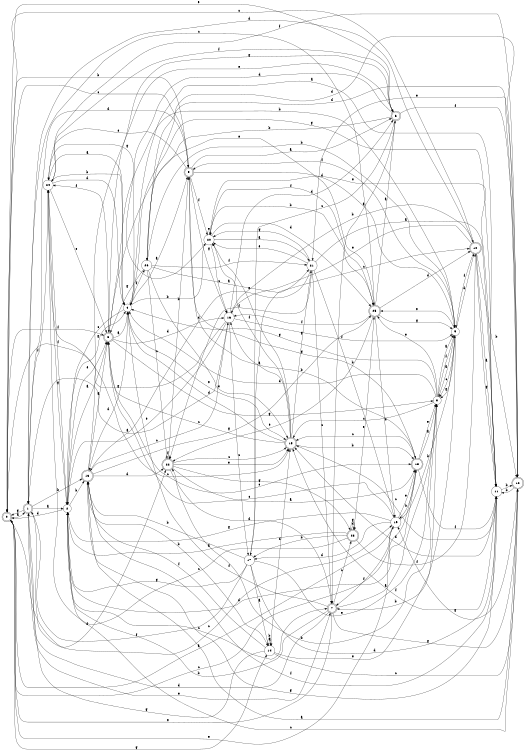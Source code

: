 digraph n22_2 {
__start0 [label="" shape="none"];

rankdir=LR;
size="8,5";

s0 [style="rounded,filled", color="black", fillcolor="white" shape="doublecircle", label="0"];
s1 [style="rounded,filled", color="black", fillcolor="white" shape="doublecircle", label="1"];
s2 [style="filled", color="black", fillcolor="white" shape="circle", label="2"];
s3 [style="rounded,filled", color="black", fillcolor="white" shape="doublecircle", label="3"];
s4 [style="filled", color="black", fillcolor="white" shape="circle", label="4"];
s5 [style="rounded,filled", color="black", fillcolor="white" shape="doublecircle", label="5"];
s6 [style="rounded,filled", color="black", fillcolor="white" shape="doublecircle", label="6"];
s7 [style="rounded,filled", color="black", fillcolor="white" shape="doublecircle", label="7"];
s8 [style="filled", color="black", fillcolor="white" shape="circle", label="8"];
s9 [style="filled", color="black", fillcolor="white" shape="circle", label="9"];
s10 [style="rounded,filled", color="black", fillcolor="white" shape="doublecircle", label="10"];
s11 [style="filled", color="black", fillcolor="white" shape="circle", label="11"];
s12 [style="rounded,filled", color="black", fillcolor="white" shape="doublecircle", label="12"];
s13 [style="rounded,filled", color="black", fillcolor="white" shape="doublecircle", label="13"];
s14 [style="filled", color="black", fillcolor="white" shape="circle", label="14"];
s15 [style="rounded,filled", color="black", fillcolor="white" shape="doublecircle", label="15"];
s16 [style="filled", color="black", fillcolor="white" shape="circle", label="16"];
s17 [style="filled", color="black", fillcolor="white" shape="circle", label="17"];
s18 [style="rounded,filled", color="black", fillcolor="white" shape="doublecircle", label="18"];
s19 [style="filled", color="black", fillcolor="white" shape="circle", label="19"];
s20 [style="filled", color="black", fillcolor="white" shape="circle", label="20"];
s21 [style="filled", color="black", fillcolor="white" shape="circle", label="21"];
s22 [style="rounded,filled", color="black", fillcolor="white" shape="doublecircle", label="22"];
s23 [style="rounded,filled", color="black", fillcolor="white" shape="doublecircle", label="23"];
s24 [style="filled", color="black", fillcolor="white" shape="circle", label="24"];
s25 [style="rounded,filled", color="black", fillcolor="white" shape="doublecircle", label="25"];
s26 [style="filled", color="black", fillcolor="white" shape="circle", label="26"];
s0 -> s1 [label="a"];
s0 -> s5 [label="b"];
s0 -> s19 [label="c"];
s0 -> s22 [label="d"];
s0 -> s18 [label="e"];
s0 -> s3 [label="f"];
s0 -> s14 [label="g"];
s1 -> s2 [label="a"];
s1 -> s13 [label="b"];
s1 -> s19 [label="c"];
s1 -> s5 [label="d"];
s1 -> s7 [label="e"];
s1 -> s24 [label="f"];
s1 -> s0 [label="g"];
s2 -> s3 [label="a"];
s2 -> s13 [label="b"];
s2 -> s7 [label="c"];
s2 -> s0 [label="d"];
s2 -> s3 [label="e"];
s2 -> s24 [label="f"];
s2 -> s4 [label="g"];
s3 -> s4 [label="a"];
s3 -> s9 [label="b"];
s3 -> s18 [label="c"];
s3 -> s16 [label="d"];
s3 -> s25 [label="e"];
s3 -> s24 [label="f"];
s3 -> s8 [label="g"];
s4 -> s5 [label="a"];
s4 -> s20 [label="b"];
s4 -> s2 [label="c"];
s4 -> s13 [label="d"];
s4 -> s15 [label="e"];
s4 -> s26 [label="f"];
s4 -> s11 [label="g"];
s5 -> s6 [label="a"];
s5 -> s18 [label="b"];
s5 -> s0 [label="c"];
s5 -> s9 [label="d"];
s5 -> s24 [label="e"];
s5 -> s20 [label="f"];
s5 -> s16 [label="g"];
s6 -> s7 [label="a"];
s6 -> s26 [label="b"];
s6 -> s17 [label="c"];
s6 -> s4 [label="d"];
s6 -> s0 [label="e"];
s6 -> s12 [label="f"];
s6 -> s3 [label="g"];
s7 -> s8 [label="a"];
s7 -> s2 [label="b"];
s7 -> s23 [label="c"];
s7 -> s1 [label="d"];
s7 -> s0 [label="e"];
s7 -> s4 [label="f"];
s7 -> s12 [label="g"];
s8 -> s9 [label="a"];
s8 -> s22 [label="b"];
s8 -> s15 [label="c"];
s8 -> s4 [label="d"];
s8 -> s25 [label="e"];
s8 -> s9 [label="f"];
s8 -> s4 [label="g"];
s9 -> s8 [label="a"];
s9 -> s7 [label="b"];
s9 -> s8 [label="c"];
s9 -> s10 [label="d"];
s9 -> s25 [label="e"];
s9 -> s5 [label="f"];
s9 -> s8 [label="g"];
s10 -> s11 [label="a"];
s10 -> s12 [label="b"];
s10 -> s0 [label="c"];
s10 -> s1 [label="d"];
s10 -> s16 [label="e"];
s10 -> s9 [label="f"];
s10 -> s11 [label="g"];
s11 -> s4 [label="a"];
s11 -> s12 [label="b"];
s11 -> s15 [label="c"];
s11 -> s15 [label="d"];
s11 -> s20 [label="e"];
s11 -> s15 [label="f"];
s11 -> s13 [label="g"];
s12 -> s13 [label="a"];
s12 -> s11 [label="b"];
s12 -> s2 [label="c"];
s12 -> s26 [label="d"];
s12 -> s21 [label="e"];
s12 -> s24 [label="f"];
s12 -> s19 [label="g"];
s13 -> s3 [label="a"];
s13 -> s14 [label="b"];
s13 -> s16 [label="c"];
s13 -> s22 [label="d"];
s13 -> s6 [label="e"];
s13 -> s11 [label="f"];
s13 -> s25 [label="g"];
s14 -> s14 [label="a"];
s14 -> s14 [label="b"];
s14 -> s12 [label="c"];
s14 -> s15 [label="d"];
s14 -> s8 [label="e"];
s14 -> s13 [label="f"];
s14 -> s1 [label="g"];
s15 -> s16 [label="a"];
s15 -> s18 [label="b"];
s15 -> s3 [label="c"];
s15 -> s4 [label="d"];
s15 -> s20 [label="e"];
s15 -> s20 [label="f"];
s15 -> s21 [label="g"];
s16 -> s1 [label="a"];
s16 -> s10 [label="b"];
s16 -> s17 [label="c"];
s16 -> s6 [label="d"];
s16 -> s2 [label="e"];
s16 -> s9 [label="f"];
s16 -> s0 [label="g"];
s17 -> s14 [label="a"];
s17 -> s13 [label="b"];
s17 -> s10 [label="c"];
s17 -> s11 [label="d"];
s17 -> s8 [label="e"];
s17 -> s1 [label="f"];
s17 -> s2 [label="g"];
s18 -> s8 [label="a"];
s18 -> s19 [label="b"];
s18 -> s15 [label="c"];
s18 -> s2 [label="d"];
s18 -> s8 [label="e"];
s18 -> s11 [label="f"];
s18 -> s5 [label="g"];
s19 -> s0 [label="a"];
s19 -> s9 [label="b"];
s19 -> s3 [label="c"];
s19 -> s17 [label="d"];
s19 -> s18 [label="e"];
s19 -> s7 [label="f"];
s19 -> s2 [label="g"];
s20 -> s21 [label="a"];
s20 -> s25 [label="b"];
s20 -> s16 [label="c"];
s20 -> s25 [label="d"];
s20 -> s20 [label="e"];
s20 -> s25 [label="f"];
s20 -> s24 [label="g"];
s21 -> s11 [label="a"];
s21 -> s19 [label="b"];
s21 -> s7 [label="c"];
s21 -> s13 [label="d"];
s21 -> s20 [label="e"];
s21 -> s22 [label="f"];
s21 -> s20 [label="g"];
s22 -> s18 [label="a"];
s22 -> s5 [label="b"];
s22 -> s15 [label="c"];
s22 -> s7 [label="d"];
s22 -> s15 [label="e"];
s22 -> s22 [label="f"];
s22 -> s23 [label="g"];
s23 -> s2 [label="a"];
s23 -> s17 [label="b"];
s23 -> s24 [label="c"];
s23 -> s23 [label="d"];
s23 -> s25 [label="e"];
s23 -> s10 [label="f"];
s23 -> s23 [label="g"];
s24 -> s4 [label="a"];
s24 -> s4 [label="b"];
s24 -> s15 [label="c"];
s24 -> s4 [label="d"];
s24 -> s3 [label="e"];
s24 -> s6 [label="f"];
s24 -> s2 [label="g"];
s25 -> s6 [label="a"];
s25 -> s19 [label="b"];
s25 -> s1 [label="c"];
s25 -> s10 [label="d"];
s25 -> s22 [label="e"];
s25 -> s16 [label="f"];
s25 -> s9 [label="g"];
s26 -> s21 [label="a"];
s26 -> s9 [label="b"];
s26 -> s22 [label="c"];
s26 -> s12 [label="d"];
s26 -> s15 [label="e"];
s26 -> s21 [label="f"];
s26 -> s3 [label="g"];

}